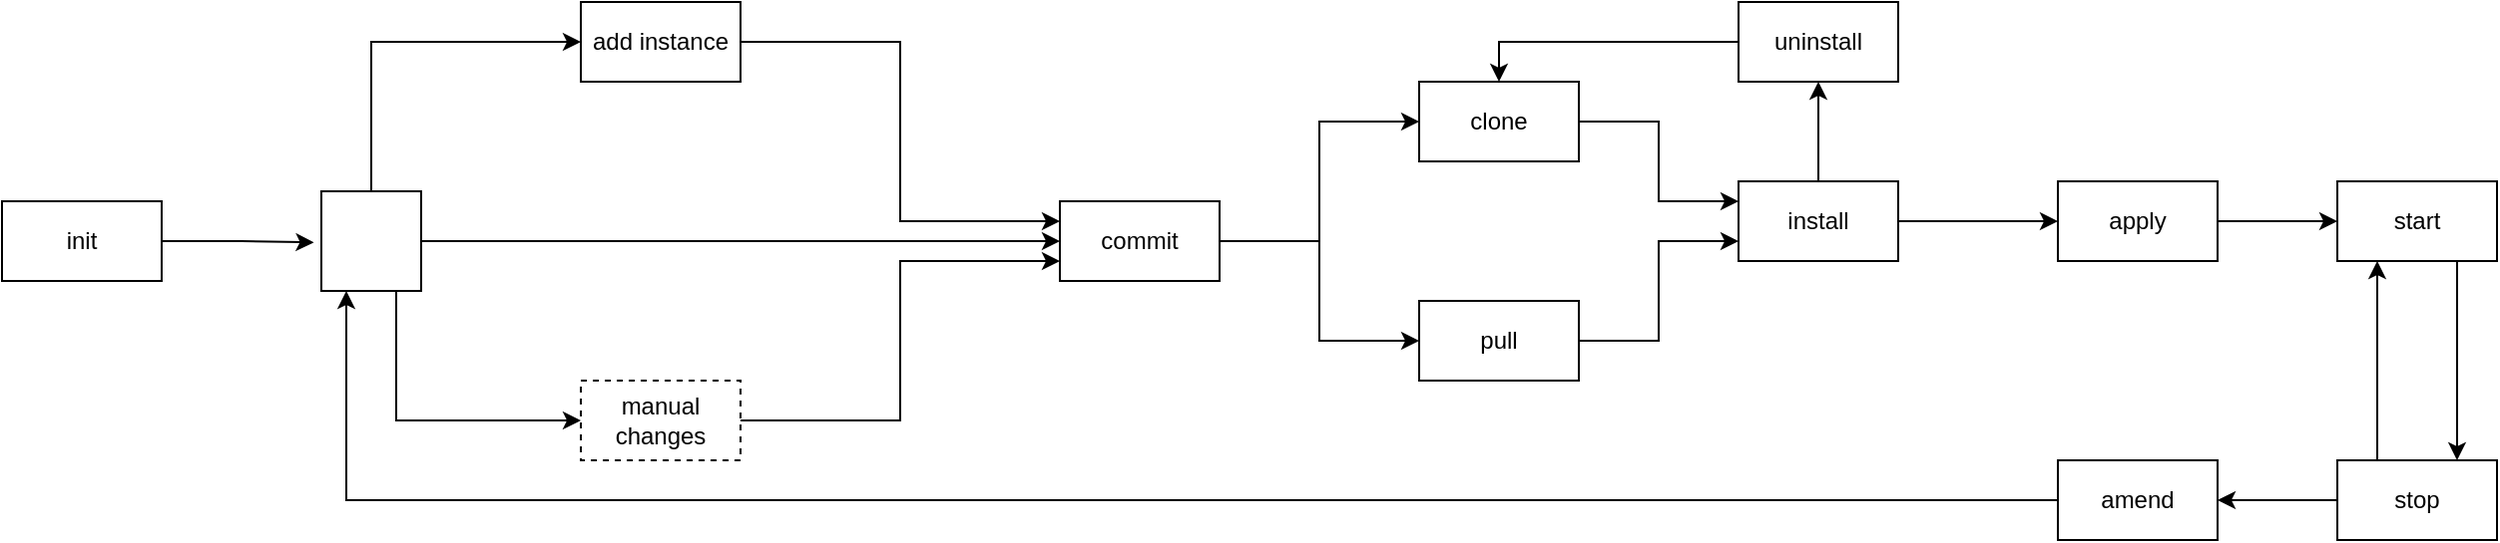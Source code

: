 <mxfile version="21.7.5" type="device">
  <diagram name="Page-1" id="VKLjrzEP6iEt6UY4dICo">
    <mxGraphModel dx="2924" dy="1125" grid="1" gridSize="10" guides="1" tooltips="1" connect="1" arrows="1" fold="1" page="1" pageScale="1" pageWidth="850" pageHeight="1100" math="0" shadow="0">
      <root>
        <mxCell id="0" />
        <mxCell id="1" parent="0" />
        <mxCell id="hbsouDKqxY18hAI5hccB-32" style="edgeStyle=orthogonalEdgeStyle;rounded=0;orthogonalLoop=1;jettySize=auto;html=1;exitX=1;exitY=0.5;exitDx=0;exitDy=0;entryX=-0.075;entryY=0.513;entryDx=0;entryDy=0;entryPerimeter=0;" edge="1" parent="1" source="hbsouDKqxY18hAI5hccB-1" target="hbsouDKqxY18hAI5hccB-31">
          <mxGeometry relative="1" as="geometry" />
        </mxCell>
        <mxCell id="hbsouDKqxY18hAI5hccB-1" value="init" style="rounded=0;whiteSpace=wrap;html=1;" vertex="1" parent="1">
          <mxGeometry x="-220" y="430" width="80" height="40" as="geometry" />
        </mxCell>
        <mxCell id="hbsouDKqxY18hAI5hccB-13" style="edgeStyle=orthogonalEdgeStyle;rounded=0;orthogonalLoop=1;jettySize=auto;html=1;exitX=1;exitY=0.5;exitDx=0;exitDy=0;entryX=0;entryY=0.5;entryDx=0;entryDy=0;" edge="1" parent="1" source="hbsouDKqxY18hAI5hccB-2" target="hbsouDKqxY18hAI5hccB-3">
          <mxGeometry relative="1" as="geometry" />
        </mxCell>
        <mxCell id="hbsouDKqxY18hAI5hccB-14" style="edgeStyle=orthogonalEdgeStyle;rounded=0;orthogonalLoop=1;jettySize=auto;html=1;exitX=1;exitY=0.5;exitDx=0;exitDy=0;entryX=0;entryY=0.5;entryDx=0;entryDy=0;" edge="1" parent="1" source="hbsouDKqxY18hAI5hccB-2" target="hbsouDKqxY18hAI5hccB-5">
          <mxGeometry relative="1" as="geometry" />
        </mxCell>
        <mxCell id="hbsouDKqxY18hAI5hccB-2" value="commit" style="rounded=0;whiteSpace=wrap;html=1;" vertex="1" parent="1">
          <mxGeometry x="310" y="430" width="80" height="40" as="geometry" />
        </mxCell>
        <mxCell id="hbsouDKqxY18hAI5hccB-15" style="edgeStyle=orthogonalEdgeStyle;rounded=0;orthogonalLoop=1;jettySize=auto;html=1;exitX=1;exitY=0.5;exitDx=0;exitDy=0;entryX=0;entryY=0.25;entryDx=0;entryDy=0;" edge="1" parent="1" source="hbsouDKqxY18hAI5hccB-3" target="hbsouDKqxY18hAI5hccB-4">
          <mxGeometry relative="1" as="geometry" />
        </mxCell>
        <mxCell id="hbsouDKqxY18hAI5hccB-3" value="clone" style="rounded=0;whiteSpace=wrap;html=1;" vertex="1" parent="1">
          <mxGeometry x="490" y="370" width="80" height="40" as="geometry" />
        </mxCell>
        <mxCell id="hbsouDKqxY18hAI5hccB-19" style="edgeStyle=orthogonalEdgeStyle;rounded=0;orthogonalLoop=1;jettySize=auto;html=1;exitX=1;exitY=0.5;exitDx=0;exitDy=0;entryX=0;entryY=0.5;entryDx=0;entryDy=0;" edge="1" parent="1" source="hbsouDKqxY18hAI5hccB-4" target="hbsouDKqxY18hAI5hccB-18">
          <mxGeometry relative="1" as="geometry">
            <mxPoint x="850" y="440" as="targetPoint" />
          </mxGeometry>
        </mxCell>
        <mxCell id="hbsouDKqxY18hAI5hccB-41" style="edgeStyle=orthogonalEdgeStyle;rounded=0;orthogonalLoop=1;jettySize=auto;html=1;exitX=0.5;exitY=0;exitDx=0;exitDy=0;entryX=0.5;entryY=1;entryDx=0;entryDy=0;" edge="1" parent="1" source="hbsouDKqxY18hAI5hccB-4" target="hbsouDKqxY18hAI5hccB-37">
          <mxGeometry relative="1" as="geometry" />
        </mxCell>
        <mxCell id="hbsouDKqxY18hAI5hccB-4" value="install" style="rounded=0;whiteSpace=wrap;html=1;" vertex="1" parent="1">
          <mxGeometry x="650" y="420" width="80" height="40" as="geometry" />
        </mxCell>
        <mxCell id="hbsouDKqxY18hAI5hccB-16" style="edgeStyle=orthogonalEdgeStyle;rounded=0;orthogonalLoop=1;jettySize=auto;html=1;exitX=1;exitY=0.5;exitDx=0;exitDy=0;entryX=0;entryY=0.75;entryDx=0;entryDy=0;" edge="1" parent="1" source="hbsouDKqxY18hAI5hccB-5" target="hbsouDKqxY18hAI5hccB-4">
          <mxGeometry relative="1" as="geometry" />
        </mxCell>
        <mxCell id="hbsouDKqxY18hAI5hccB-5" value="pull" style="rounded=0;whiteSpace=wrap;html=1;" vertex="1" parent="1">
          <mxGeometry x="490" y="480" width="80" height="40" as="geometry" />
        </mxCell>
        <mxCell id="hbsouDKqxY18hAI5hccB-12" style="edgeStyle=orthogonalEdgeStyle;rounded=0;orthogonalLoop=1;jettySize=auto;html=1;exitX=1;exitY=0.5;exitDx=0;exitDy=0;entryX=0;entryY=0.25;entryDx=0;entryDy=0;" edge="1" parent="1" source="hbsouDKqxY18hAI5hccB-6" target="hbsouDKqxY18hAI5hccB-2">
          <mxGeometry relative="1" as="geometry" />
        </mxCell>
        <mxCell id="hbsouDKqxY18hAI5hccB-6" value="add instance" style="rounded=0;whiteSpace=wrap;html=1;" vertex="1" parent="1">
          <mxGeometry x="70" y="330" width="80" height="40" as="geometry" />
        </mxCell>
        <mxCell id="hbsouDKqxY18hAI5hccB-11" style="edgeStyle=orthogonalEdgeStyle;rounded=0;orthogonalLoop=1;jettySize=auto;html=1;exitX=1;exitY=0.5;exitDx=0;exitDy=0;entryX=0;entryY=0.75;entryDx=0;entryDy=0;" edge="1" parent="1" source="hbsouDKqxY18hAI5hccB-7" target="hbsouDKqxY18hAI5hccB-2">
          <mxGeometry relative="1" as="geometry" />
        </mxCell>
        <mxCell id="hbsouDKqxY18hAI5hccB-7" value="manual changes" style="rounded=0;whiteSpace=wrap;html=1;dashed=1;" vertex="1" parent="1">
          <mxGeometry x="70" y="520" width="80" height="40" as="geometry" />
        </mxCell>
        <mxCell id="hbsouDKqxY18hAI5hccB-21" style="edgeStyle=orthogonalEdgeStyle;rounded=0;orthogonalLoop=1;jettySize=auto;html=1;exitX=1;exitY=0.5;exitDx=0;exitDy=0;entryX=0;entryY=0.5;entryDx=0;entryDy=0;" edge="1" parent="1" source="hbsouDKqxY18hAI5hccB-18" target="hbsouDKqxY18hAI5hccB-20">
          <mxGeometry relative="1" as="geometry" />
        </mxCell>
        <mxCell id="hbsouDKqxY18hAI5hccB-18" value="apply" style="rounded=0;whiteSpace=wrap;html=1;" vertex="1" parent="1">
          <mxGeometry x="810" y="420" width="80" height="40" as="geometry" />
        </mxCell>
        <mxCell id="hbsouDKqxY18hAI5hccB-23" style="edgeStyle=orthogonalEdgeStyle;rounded=0;orthogonalLoop=1;jettySize=auto;html=1;exitX=0.75;exitY=1;exitDx=0;exitDy=0;entryX=0.75;entryY=0;entryDx=0;entryDy=0;" edge="1" parent="1" source="hbsouDKqxY18hAI5hccB-20" target="hbsouDKqxY18hAI5hccB-22">
          <mxGeometry relative="1" as="geometry" />
        </mxCell>
        <mxCell id="hbsouDKqxY18hAI5hccB-20" value="start" style="rounded=0;whiteSpace=wrap;html=1;" vertex="1" parent="1">
          <mxGeometry x="950" y="420" width="80" height="40" as="geometry" />
        </mxCell>
        <mxCell id="hbsouDKqxY18hAI5hccB-24" style="edgeStyle=orthogonalEdgeStyle;rounded=0;orthogonalLoop=1;jettySize=auto;html=1;exitX=0.25;exitY=0;exitDx=0;exitDy=0;entryX=0.25;entryY=1;entryDx=0;entryDy=0;" edge="1" parent="1" source="hbsouDKqxY18hAI5hccB-22" target="hbsouDKqxY18hAI5hccB-20">
          <mxGeometry relative="1" as="geometry" />
        </mxCell>
        <mxCell id="hbsouDKqxY18hAI5hccB-29" style="edgeStyle=orthogonalEdgeStyle;rounded=0;orthogonalLoop=1;jettySize=auto;html=1;exitX=0;exitY=0.5;exitDx=0;exitDy=0;entryX=1;entryY=0.5;entryDx=0;entryDy=0;" edge="1" parent="1" source="hbsouDKqxY18hAI5hccB-22" target="hbsouDKqxY18hAI5hccB-25">
          <mxGeometry relative="1" as="geometry" />
        </mxCell>
        <mxCell id="hbsouDKqxY18hAI5hccB-22" value="&lt;div&gt;stop&lt;/div&gt;" style="rounded=0;whiteSpace=wrap;html=1;" vertex="1" parent="1">
          <mxGeometry x="950" y="560" width="80" height="40" as="geometry" />
        </mxCell>
        <mxCell id="hbsouDKqxY18hAI5hccB-36" style="edgeStyle=orthogonalEdgeStyle;rounded=0;orthogonalLoop=1;jettySize=auto;html=1;exitX=0;exitY=0.5;exitDx=0;exitDy=0;entryX=0.25;entryY=1;entryDx=0;entryDy=0;" edge="1" parent="1" source="hbsouDKqxY18hAI5hccB-25" target="hbsouDKqxY18hAI5hccB-31">
          <mxGeometry relative="1" as="geometry" />
        </mxCell>
        <mxCell id="hbsouDKqxY18hAI5hccB-25" value="amend" style="rounded=0;whiteSpace=wrap;html=1;" vertex="1" parent="1">
          <mxGeometry x="810" y="560" width="80" height="40" as="geometry" />
        </mxCell>
        <mxCell id="hbsouDKqxY18hAI5hccB-33" style="edgeStyle=orthogonalEdgeStyle;rounded=0;orthogonalLoop=1;jettySize=auto;html=1;exitX=0.5;exitY=0;exitDx=0;exitDy=0;entryX=0;entryY=0.5;entryDx=0;entryDy=0;" edge="1" parent="1" source="hbsouDKqxY18hAI5hccB-31" target="hbsouDKqxY18hAI5hccB-6">
          <mxGeometry relative="1" as="geometry" />
        </mxCell>
        <mxCell id="hbsouDKqxY18hAI5hccB-34" style="edgeStyle=orthogonalEdgeStyle;rounded=0;orthogonalLoop=1;jettySize=auto;html=1;exitX=0.75;exitY=1;exitDx=0;exitDy=0;entryX=0;entryY=0.5;entryDx=0;entryDy=0;" edge="1" parent="1" source="hbsouDKqxY18hAI5hccB-31" target="hbsouDKqxY18hAI5hccB-7">
          <mxGeometry relative="1" as="geometry" />
        </mxCell>
        <mxCell id="hbsouDKqxY18hAI5hccB-35" style="edgeStyle=orthogonalEdgeStyle;rounded=0;orthogonalLoop=1;jettySize=auto;html=1;exitX=1;exitY=0.5;exitDx=0;exitDy=0;entryX=0;entryY=0.5;entryDx=0;entryDy=0;" edge="1" parent="1" source="hbsouDKqxY18hAI5hccB-31" target="hbsouDKqxY18hAI5hccB-2">
          <mxGeometry relative="1" as="geometry" />
        </mxCell>
        <mxCell id="hbsouDKqxY18hAI5hccB-31" value="" style="whiteSpace=wrap;html=1;aspect=fixed;" vertex="1" parent="1">
          <mxGeometry x="-60" y="425" width="50" height="50" as="geometry" />
        </mxCell>
        <mxCell id="hbsouDKqxY18hAI5hccB-42" style="edgeStyle=orthogonalEdgeStyle;rounded=0;orthogonalLoop=1;jettySize=auto;html=1;exitX=0;exitY=0.5;exitDx=0;exitDy=0;entryX=0.5;entryY=0;entryDx=0;entryDy=0;" edge="1" parent="1" source="hbsouDKqxY18hAI5hccB-37" target="hbsouDKqxY18hAI5hccB-3">
          <mxGeometry relative="1" as="geometry" />
        </mxCell>
        <mxCell id="hbsouDKqxY18hAI5hccB-37" value="uninstall" style="rounded=0;whiteSpace=wrap;html=1;" vertex="1" parent="1">
          <mxGeometry x="650" y="330" width="80" height="40" as="geometry" />
        </mxCell>
      </root>
    </mxGraphModel>
  </diagram>
</mxfile>
